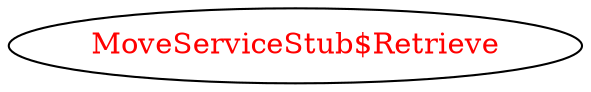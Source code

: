 digraph dependencyGraph {
 concentrate=true;
 ranksep="2.0";
 rankdir="LR"; 
 splines="ortho";
"MoveServiceStub$Retrieve" [fontcolor="red"];
}
